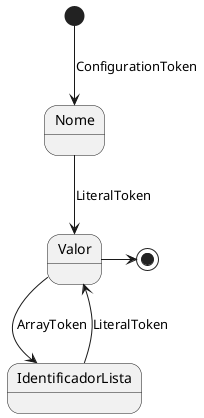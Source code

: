 @startuml Configuration State Machine

[*] --> Nome : ConfigurationToken

Nome --> Valor : LiteralToken

Valor --> IdentificadorLista : ArrayToken

IdentificadorLista --> Valor : LiteralToken

Valor -> [*]

@enduml
